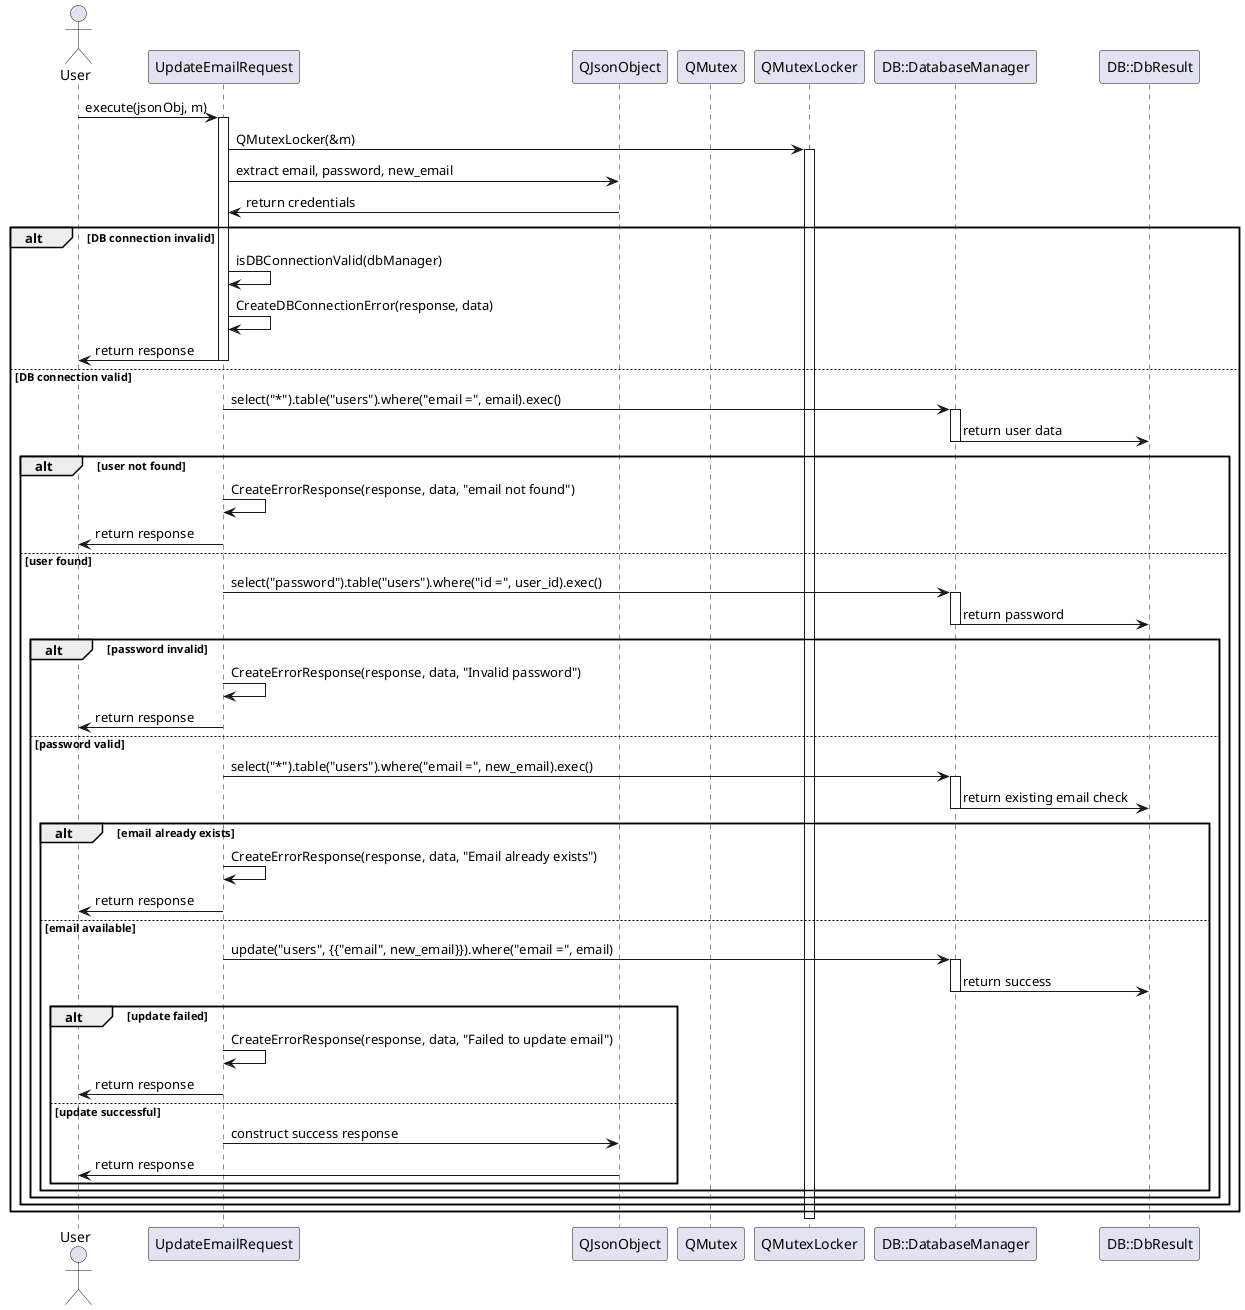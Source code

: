 @startuml
actor User
participant "UpdateEmailRequest" as UERRequest
participant "QJsonObject" as JsonObj
participant "QMutex" as Mutex
participant "QMutexLocker" as Locker
participant "DB::DatabaseManager" as DB
participant "DB::DbResult" as Result

User -> UERRequest: execute(jsonObj, m)
activate UERRequest
UERRequest -> Locker: QMutexLocker(&m)
activate Locker
UERRequest -> JsonObj: extract email, password, new_email
JsonObj -> UERRequest: return credentials

alt DB connection invalid
    UERRequest -> UERRequest: isDBConnectionValid(dbManager)
    UERRequest -> UERRequest: CreateDBConnectionError(response, data)
    UERRequest -> User: return response
    deactivate UERRequest
else DB connection valid
    UERRequest -> DB: select("*").table("users").where("email =", email).exec()
    activate DB
    DB -> Result: return user data
    deactivate DB

    alt user not found
        UERRequest -> UERRequest: CreateErrorResponse(response, data, "email not found")
        UERRequest -> User: return response
        deactivate UERRequest
    else user found
        UERRequest -> DB: select("password").table("users").where("id =", user_id).exec()
        activate DB
        DB -> Result: return password
        deactivate DB

        alt password invalid
            UERRequest -> UERRequest: CreateErrorResponse(response, data, "Invalid password")
            UERRequest -> User: return response
            deactivate UERRequest
        else password valid
            UERRequest -> DB: select("*").table("users").where("email =", new_email).exec()
            activate DB
            DB -> Result: return existing email check
            deactivate DB

            alt email already exists
                UERRequest -> UERRequest: CreateErrorResponse(response, data, "Email already exists")
                UERRequest -> User: return response
                deactivate UERRequest
            else email available
                UERRequest -> DB: update("users", {{"email", new_email}}).where("email =", email)
                activate DB
                DB -> Result: return success
                deactivate DB

                alt update failed
                    UERRequest -> UERRequest: CreateErrorResponse(response, data, "Failed to update email")
                    UERRequest -> User: return response
                    deactivate UERRequest
                else update successful
					UERRequest -> JsonObj: construct success response
					JsonObj -> User: return response
                end
            end
        end
    end
end
deactivate Locker
@enduml